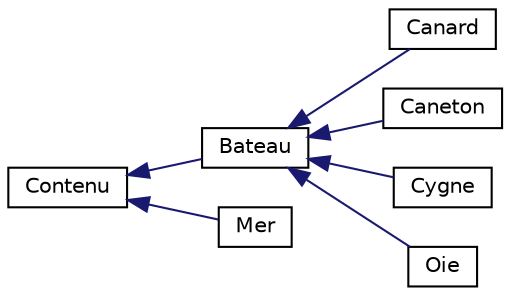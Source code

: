 digraph "Graphical Class Hierarchy"
{
  edge [fontname="Helvetica",fontsize="10",labelfontname="Helvetica",labelfontsize="10"];
  node [fontname="Helvetica",fontsize="10",shape=record];
  rankdir="LR";
  Node1 [label="Contenu",height=0.2,width=0.4,color="black", fillcolor="white", style="filled",URL="$class_contenu.html",tooltip="classe representant un Contenu "];
  Node1 -> Node2 [dir="back",color="midnightblue",fontsize="10",style="solid",fontname="Helvetica"];
  Node2 [label="Bateau",height=0.2,width=0.4,color="black", fillcolor="white", style="filled",URL="$class_bateau.html",tooltip="classe representant un Bateau "];
  Node2 -> Node3 [dir="back",color="midnightblue",fontsize="10",style="solid",fontname="Helvetica"];
  Node3 [label="Canard",height=0.2,width=0.4,color="black", fillcolor="white", style="filled",URL="$class_canard.html",tooltip="classe representant un Canard "];
  Node2 -> Node4 [dir="back",color="midnightblue",fontsize="10",style="solid",fontname="Helvetica"];
  Node4 [label="Caneton",height=0.2,width=0.4,color="black", fillcolor="white", style="filled",URL="$class_caneton.html",tooltip="classe representant un Caneton "];
  Node2 -> Node5 [dir="back",color="midnightblue",fontsize="10",style="solid",fontname="Helvetica"];
  Node5 [label="Cygne",height=0.2,width=0.4,color="black", fillcolor="white", style="filled",URL="$class_cygne.html",tooltip="classe representant un Cygne "];
  Node2 -> Node6 [dir="back",color="midnightblue",fontsize="10",style="solid",fontname="Helvetica"];
  Node6 [label="Oie",height=0.2,width=0.4,color="black", fillcolor="white", style="filled",URL="$class_oie.html",tooltip="classe representant un Oie "];
  Node1 -> Node7 [dir="back",color="midnightblue",fontsize="10",style="solid",fontname="Helvetica"];
  Node7 [label="Mer",height=0.2,width=0.4,color="black", fillcolor="white", style="filled",URL="$class_mer.html",tooltip="classe representant de la Mer "];
}
